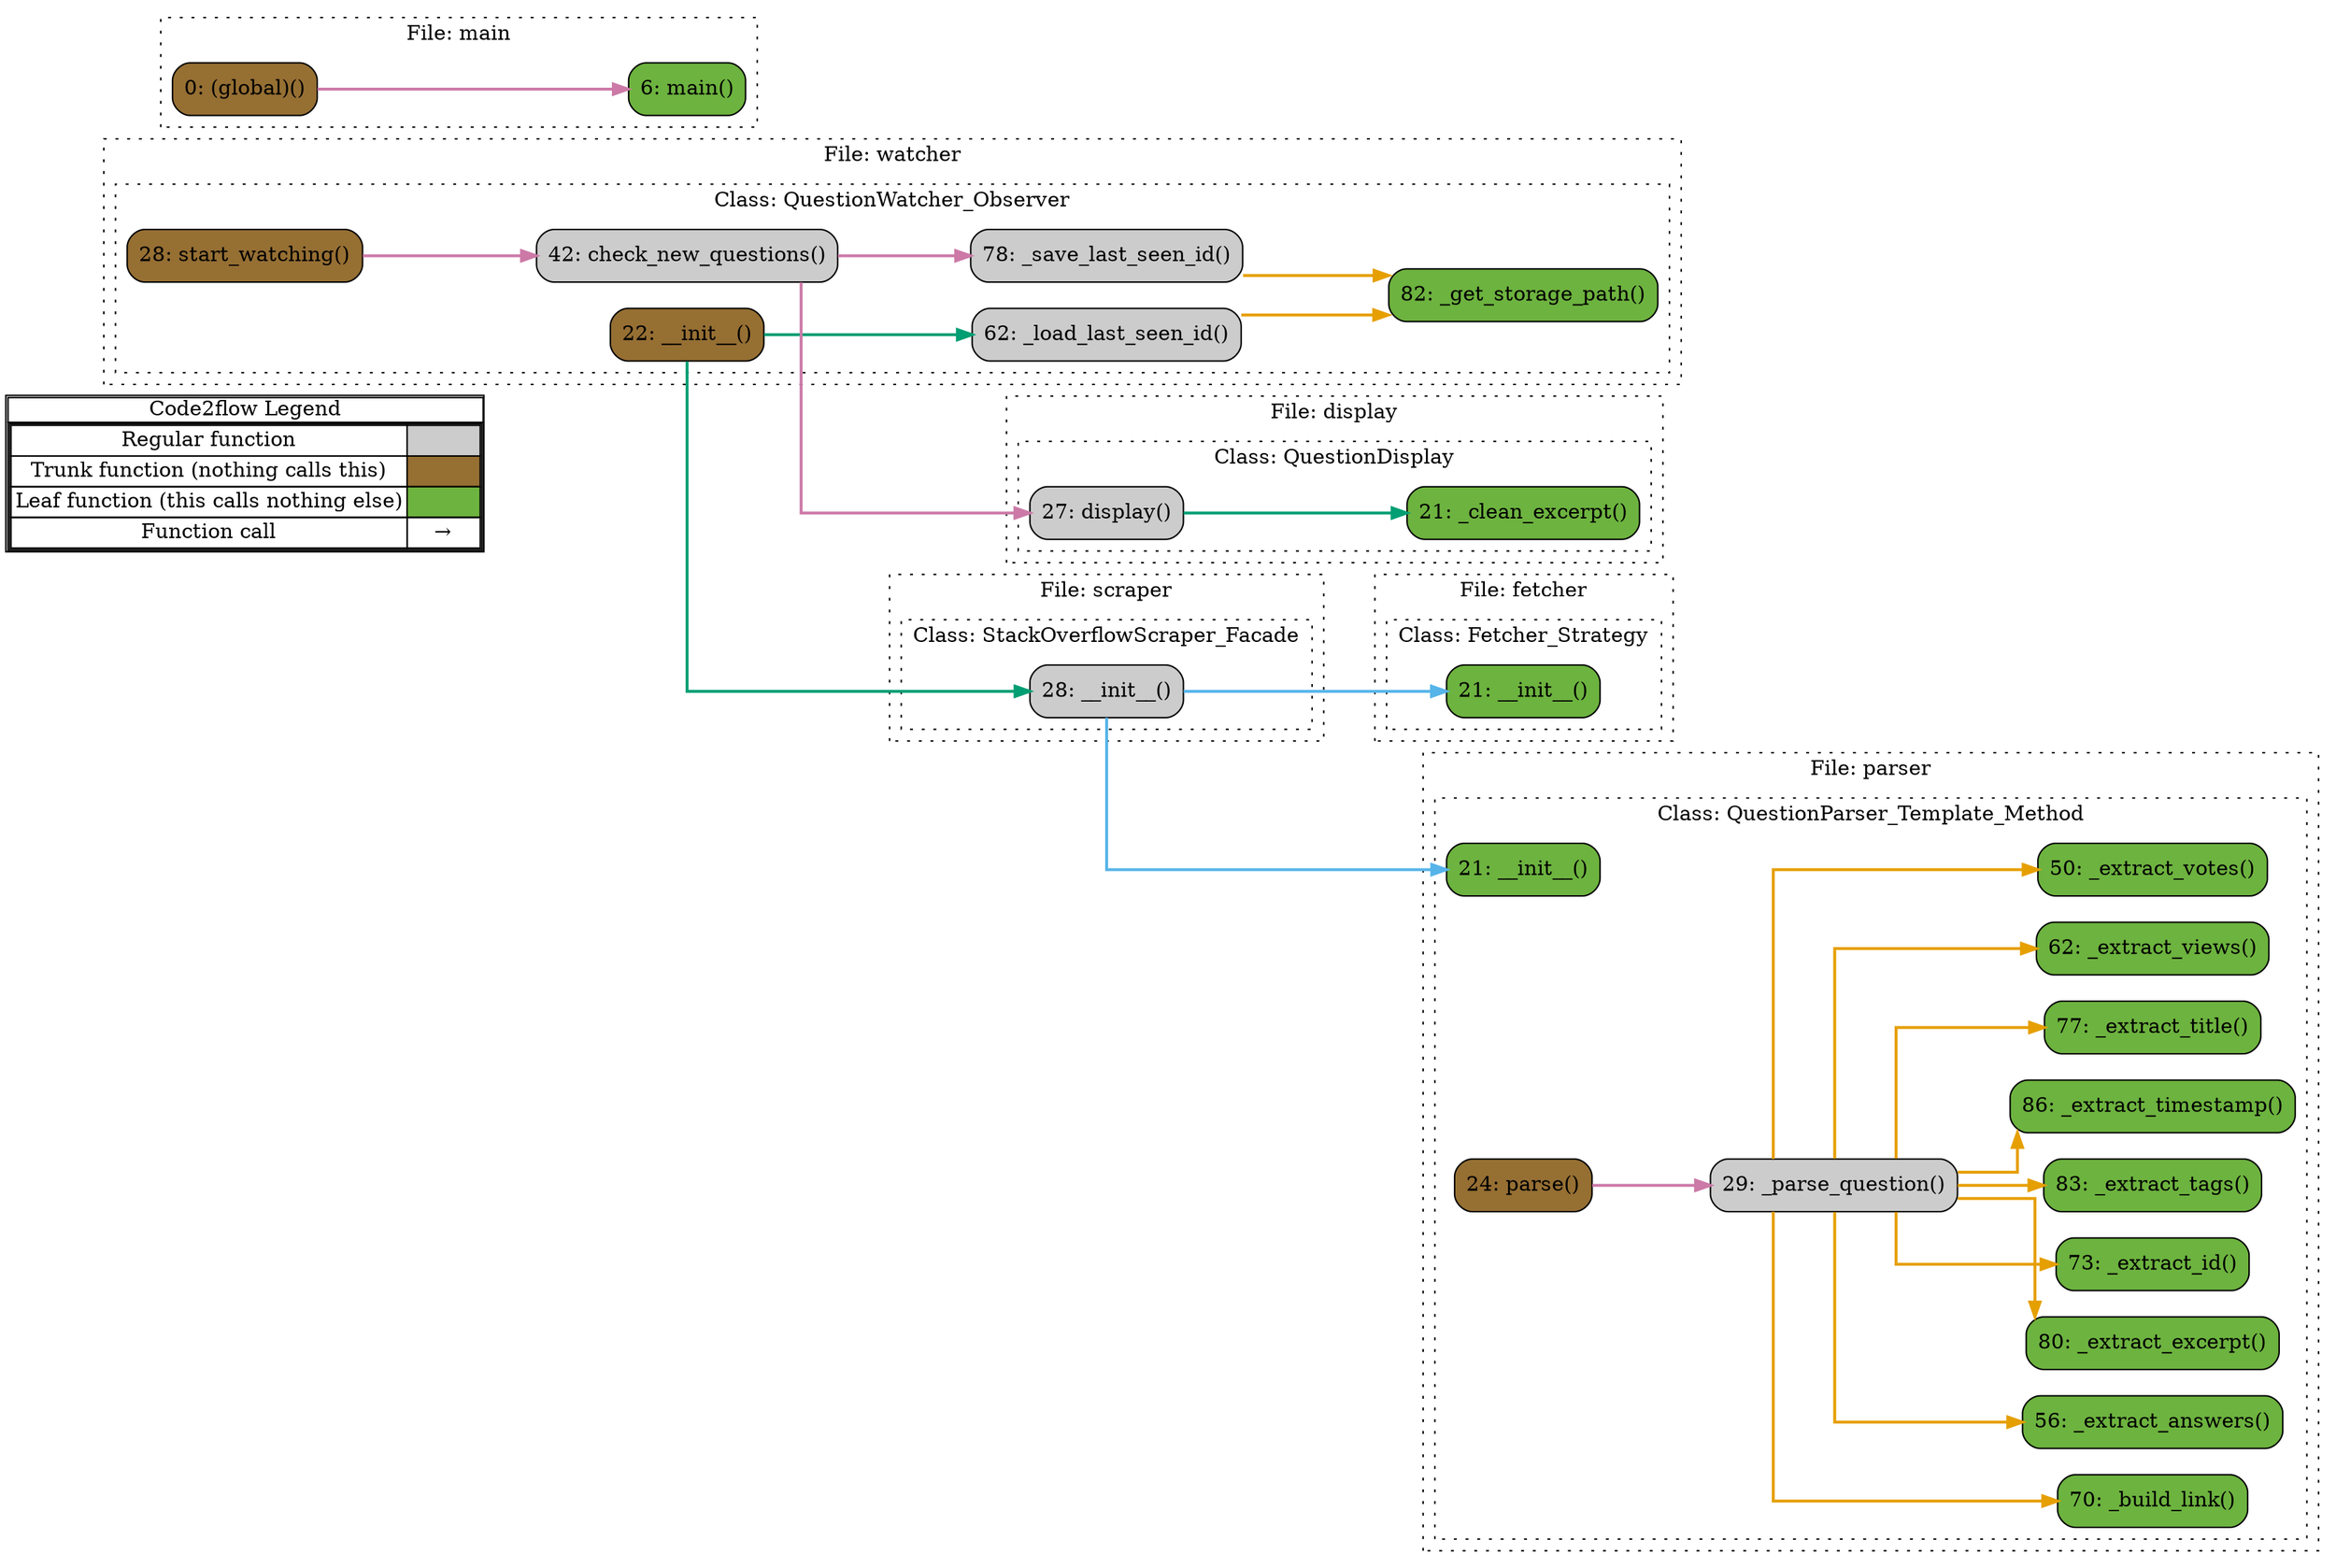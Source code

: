 digraph G {
concentrate=true;
splines="ortho";
rankdir="LR";
subgraph legend{
    rank = min;
    label = "legend";
    Legend [shape=none, margin=0, label = <
        <table cellspacing="0" cellpadding="0" border="1"><tr><td>Code2flow Legend</td></tr><tr><td>
        <table cellspacing="0">
        <tr><td>Regular function</td><td width="50px" bgcolor='#cccccc'></td></tr>
        <tr><td>Trunk function (nothing calls this)</td><td bgcolor='#966F33'></td></tr>
        <tr><td>Leaf function (this calls nothing else)</td><td bgcolor='#6db33f'></td></tr>
        <tr><td>Function call</td><td><font color='black'>&#8594;</font></td></tr>
        </table></td></tr></table>
        >];
}node_005e69c3 [label="21: _clean_excerpt()" name="display::QuestionDisplay._clean_excerpt" shape="rect" style="rounded,filled" fillcolor="#6db33f" ];
node_92a9dc7b [label="27: display()" name="display::QuestionDisplay.display" shape="rect" style="rounded,filled" fillcolor="#cccccc" ];
node_2c4fd31e [label="21: __init__()" name="fetcher::Fetcher_Strategy.__init__" shape="rect" style="rounded,filled" fillcolor="#6db33f" ];
node_1d84418f [label="0: (global)()" name="main::(global)" shape="rect" style="rounded,filled" fillcolor="#966F33" ];
node_b5774e1e [label="6: main()" name="main::main" shape="rect" style="rounded,filled" fillcolor="#6db33f" ];
node_b99825b0 [label="21: __init__()" name="parser::QuestionParser_Template_Method.__init__" shape="rect" style="rounded,filled" fillcolor="#6db33f" ];
node_4a75031f [label="70: _build_link()" name="parser::QuestionParser_Template_Method._build_link" shape="rect" style="rounded,filled" fillcolor="#6db33f" ];
node_14c890b2 [label="56: _extract_answers()" name="parser::QuestionParser_Template_Method._extract_answers" shape="rect" style="rounded,filled" fillcolor="#6db33f" ];
node_b060fe1b [label="80: _extract_excerpt()" name="parser::QuestionParser_Template_Method._extract_excerpt" shape="rect" style="rounded,filled" fillcolor="#6db33f" ];
node_3687a328 [label="73: _extract_id()" name="parser::QuestionParser_Template_Method._extract_id" shape="rect" style="rounded,filled" fillcolor="#6db33f" ];
node_081bf222 [label="83: _extract_tags()" name="parser::QuestionParser_Template_Method._extract_tags" shape="rect" style="rounded,filled" fillcolor="#6db33f" ];
node_f30dfb97 [label="86: _extract_timestamp()" name="parser::QuestionParser_Template_Method._extract_timestamp" shape="rect" style="rounded,filled" fillcolor="#6db33f" ];
node_2fe5999a [label="77: _extract_title()" name="parser::QuestionParser_Template_Method._extract_title" shape="rect" style="rounded,filled" fillcolor="#6db33f" ];
node_5fc8b517 [label="62: _extract_views()" name="parser::QuestionParser_Template_Method._extract_views" shape="rect" style="rounded,filled" fillcolor="#6db33f" ];
node_1c203c02 [label="50: _extract_votes()" name="parser::QuestionParser_Template_Method._extract_votes" shape="rect" style="rounded,filled" fillcolor="#6db33f" ];
node_d3cf4d29 [label="29: _parse_question()" name="parser::QuestionParser_Template_Method._parse_question" shape="rect" style="rounded,filled" fillcolor="#cccccc" ];
node_9fd4e13f [label="24: parse()" name="parser::QuestionParser_Template_Method.parse" shape="rect" style="rounded,filled" fillcolor="#966F33" ];
node_eddec4f2 [label="28: __init__()" name="scraper::StackOverflowScraper_Facade.__init__" shape="rect" style="rounded,filled" fillcolor="#cccccc" ];
node_61366fcb [label="22: __init__()" name="watcher::QuestionWatcher_Observer.__init__" shape="rect" style="rounded,filled" fillcolor="#966F33" ];
node_71423e58 [label="82: _get_storage_path()" name="watcher::QuestionWatcher_Observer._get_storage_path" shape="rect" style="rounded,filled" fillcolor="#6db33f" ];
node_a8b95a59 [label="62: _load_last_seen_id()" name="watcher::QuestionWatcher_Observer._load_last_seen_id" shape="rect" style="rounded,filled" fillcolor="#cccccc" ];
node_b8b69899 [label="78: _save_last_seen_id()" name="watcher::QuestionWatcher_Observer._save_last_seen_id" shape="rect" style="rounded,filled" fillcolor="#cccccc" ];
node_52b4935f [label="42: check_new_questions()" name="watcher::QuestionWatcher_Observer.check_new_questions" shape="rect" style="rounded,filled" fillcolor="#cccccc" ];
node_d04e7c57 [label="28: start_watching()" name="watcher::QuestionWatcher_Observer.start_watching" shape="rect" style="rounded,filled" fillcolor="#966F33" ];
node_92a9dc7b -> node_005e69c3 [color="#009E73" penwidth="2"];
node_1d84418f -> node_b5774e1e [color="#CC79A7" penwidth="2"];
node_d3cf4d29 -> node_4a75031f [color="#E69F00" penwidth="2"];
node_d3cf4d29 -> node_14c890b2 [color="#E69F00" penwidth="2"];
node_d3cf4d29 -> node_b060fe1b [color="#E69F00" penwidth="2"];
node_d3cf4d29 -> node_3687a328 [color="#E69F00" penwidth="2"];
node_d3cf4d29 -> node_081bf222 [color="#E69F00" penwidth="2"];
node_d3cf4d29 -> node_f30dfb97 [color="#E69F00" penwidth="2"];
node_d3cf4d29 -> node_2fe5999a [color="#E69F00" penwidth="2"];
node_d3cf4d29 -> node_5fc8b517 [color="#E69F00" penwidth="2"];
node_d3cf4d29 -> node_1c203c02 [color="#E69F00" penwidth="2"];
node_9fd4e13f -> node_d3cf4d29 [color="#CC79A7" penwidth="2"];
node_eddec4f2 -> node_2c4fd31e [color="#56B4E9" penwidth="2"];
node_eddec4f2 -> node_b99825b0 [color="#56B4E9" penwidth="2"];
node_61366fcb -> node_eddec4f2 [color="#009E73" penwidth="2"];
node_61366fcb -> node_a8b95a59 [color="#009E73" penwidth="2"];
node_a8b95a59 -> node_71423e58 [color="#E69F00" penwidth="2"];
node_b8b69899 -> node_71423e58 [color="#E69F00" penwidth="2"];
node_52b4935f -> node_92a9dc7b [color="#CC79A7" penwidth="2"];
node_52b4935f -> node_b8b69899 [color="#CC79A7" penwidth="2"];
node_d04e7c57 -> node_52b4935f [color="#CC79A7" penwidth="2"];
subgraph cluster_afec48a3 {
    label="File: display";
    name="display";
    style="filled";
    graph[style=dotted];
    subgraph cluster_aedd19cc {
        node_005e69c3 node_92a9dc7b;
        label="Class: QuestionDisplay";
        name="QuestionDisplay";
        style="filled";
        graph[style=dotted];
    };
};
subgraph cluster_69689485 {
    label="File: fetcher";
    name="fetcher";
    style="filled";
    graph[style=dotted];
    subgraph cluster_94faf234 {
        node_2c4fd31e;
        label="Class: Fetcher_Strategy";
        name="Fetcher_Strategy";
        style="filled";
        graph[style=dotted];
    };
};
subgraph cluster_c55b800a {
    node_b5774e1e node_1d84418f;
    label="File: main";
    name="main";
    style="filled";
    graph[style=dotted];
};
subgraph cluster_db8c7338 {
    label="File: parser";
    name="parser";
    style="filled";
    graph[style=dotted];
    subgraph cluster_ab1eb2ba {
        node_b99825b0 node_9fd4e13f node_d3cf4d29 node_1c203c02 node_14c890b2 node_5fc8b517 node_4a75031f node_3687a328 node_2fe5999a node_b060fe1b node_081bf222 node_f30dfb97;
        label="Class: QuestionParser_Template_Method";
        name="QuestionParser_Template_Method";
        style="filled";
        graph[style=dotted];
    };
};
subgraph cluster_259257c4 {
    label="File: scraper";
    name="scraper";
    style="filled";
    graph[style=dotted];
    subgraph cluster_f2f1b506 {
        node_eddec4f2;
        label="Class: StackOverflowScraper_Facade";
        name="StackOverflowScraper_Facade";
        style="filled";
        graph[style=dotted];
    };
};
subgraph cluster_57f781b0 {
    label="File: watcher";
    name="watcher";
    style="filled";
    graph[style=dotted];
    subgraph cluster_2d4240f7 {
        node_61366fcb node_d04e7c57 node_52b4935f node_a8b95a59 node_b8b69899 node_71423e58;
        label="Class: QuestionWatcher_Observer";
        name="QuestionWatcher_Observer";
        style="filled";
        graph[style=dotted];
    };
};
}
